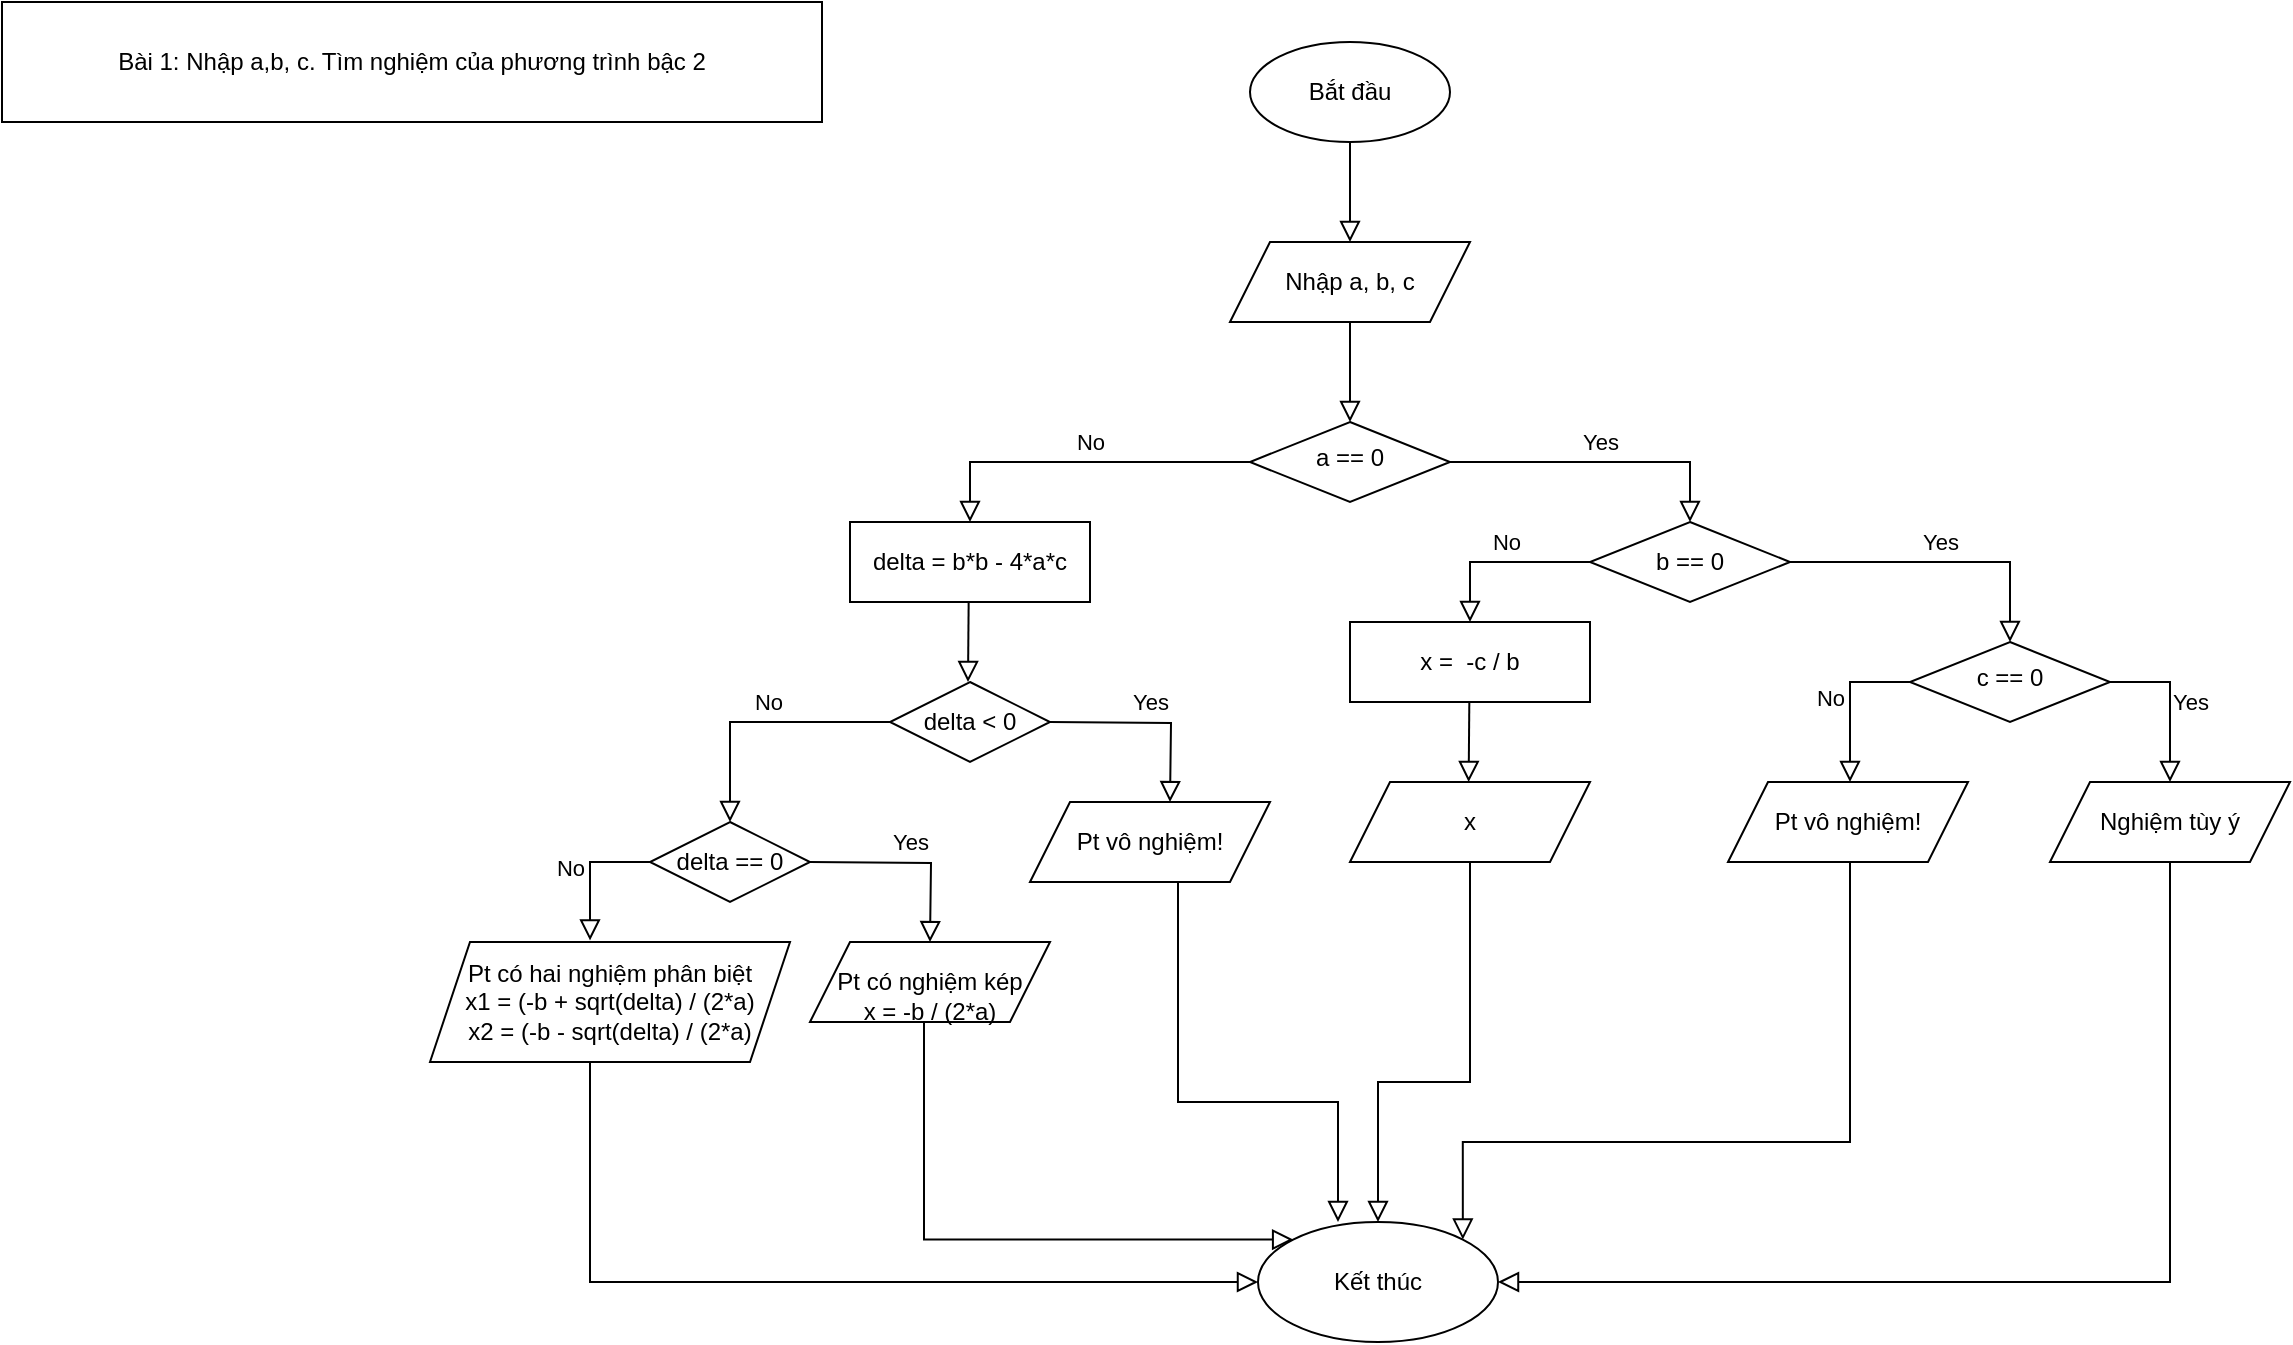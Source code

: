<mxfile version="21.0.2" type="github">
  <diagram id="C5RBs43oDa-KdzZeNtuy" name="Page-1">
    <mxGraphModel dx="1918" dy="800" grid="1" gridSize="10" guides="1" tooltips="1" connect="1" arrows="1" fold="1" page="1" pageScale="1" pageWidth="827" pageHeight="1169" math="0" shadow="0">
      <root>
        <mxCell id="WIyWlLk6GJQsqaUBKTNV-0" />
        <mxCell id="WIyWlLk6GJQsqaUBKTNV-1" parent="WIyWlLk6GJQsqaUBKTNV-0" />
        <mxCell id="WIyWlLk6GJQsqaUBKTNV-2" value="" style="rounded=0;html=1;jettySize=auto;orthogonalLoop=1;fontSize=11;endArrow=block;endFill=0;endSize=8;strokeWidth=1;shadow=0;labelBackgroundColor=none;edgeStyle=orthogonalEdgeStyle;" parent="WIyWlLk6GJQsqaUBKTNV-1" edge="1">
          <mxGeometry relative="1" as="geometry">
            <mxPoint x="874" y="220" as="sourcePoint" />
            <mxPoint x="874" y="270" as="targetPoint" />
          </mxGeometry>
        </mxCell>
        <mxCell id="WIyWlLk6GJQsqaUBKTNV-8" value="No" style="rounded=0;html=1;jettySize=auto;orthogonalLoop=1;fontSize=11;endArrow=block;endFill=0;endSize=8;strokeWidth=1;shadow=0;labelBackgroundColor=none;edgeStyle=orthogonalEdgeStyle;entryX=0.5;entryY=0;entryDx=0;entryDy=0;" parent="WIyWlLk6GJQsqaUBKTNV-1" source="WIyWlLk6GJQsqaUBKTNV-10" target="CyENhcCUOeG8lhQ-ETVA-25" edge="1">
          <mxGeometry x="-0.058" y="-10" relative="1" as="geometry">
            <mxPoint as="offset" />
            <mxPoint x="714.04" y="410" as="targetPoint" />
            <Array as="points">
              <mxPoint x="684" y="380" />
            </Array>
          </mxGeometry>
        </mxCell>
        <mxCell id="WIyWlLk6GJQsqaUBKTNV-9" value="Yes" style="edgeStyle=orthogonalEdgeStyle;rounded=0;html=1;jettySize=auto;orthogonalLoop=1;fontSize=11;endArrow=block;endFill=0;endSize=8;strokeWidth=1;shadow=0;labelBackgroundColor=none;" parent="WIyWlLk6GJQsqaUBKTNV-1" source="WIyWlLk6GJQsqaUBKTNV-10" target="CyENhcCUOeG8lhQ-ETVA-7" edge="1">
          <mxGeometry y="10" relative="1" as="geometry">
            <mxPoint as="offset" />
            <mxPoint x="1034.077" y="410" as="targetPoint" />
          </mxGeometry>
        </mxCell>
        <mxCell id="WIyWlLk6GJQsqaUBKTNV-10" value="a == 0" style="rhombus;whiteSpace=wrap;html=1;shadow=0;fontFamily=Helvetica;fontSize=12;align=center;strokeWidth=1;spacing=6;spacingTop=-4;" parent="WIyWlLk6GJQsqaUBKTNV-1" vertex="1">
          <mxGeometry x="824" y="360" width="100" height="40" as="geometry" />
        </mxCell>
        <mxCell id="CyENhcCUOeG8lhQ-ETVA-0" value="Bắt đầu" style="ellipse;whiteSpace=wrap;html=1;" vertex="1" parent="WIyWlLk6GJQsqaUBKTNV-1">
          <mxGeometry x="824" y="170" width="100" height="50" as="geometry" />
        </mxCell>
        <mxCell id="CyENhcCUOeG8lhQ-ETVA-7" value="b == 0" style="rhombus;whiteSpace=wrap;html=1;" vertex="1" parent="WIyWlLk6GJQsqaUBKTNV-1">
          <mxGeometry x="994" y="410" width="100" height="40" as="geometry" />
        </mxCell>
        <mxCell id="CyENhcCUOeG8lhQ-ETVA-8" value="c == 0" style="rhombus;whiteSpace=wrap;html=1;shadow=0;fontFamily=Helvetica;fontSize=12;align=center;strokeWidth=1;spacing=6;spacingTop=-4;" vertex="1" parent="WIyWlLk6GJQsqaUBKTNV-1">
          <mxGeometry x="1154" y="470" width="100" height="40" as="geometry" />
        </mxCell>
        <mxCell id="CyENhcCUOeG8lhQ-ETVA-9" value="Yes" style="edgeStyle=orthogonalEdgeStyle;rounded=0;html=1;jettySize=auto;orthogonalLoop=1;fontSize=11;endArrow=block;endFill=0;endSize=8;strokeWidth=1;shadow=0;labelBackgroundColor=none;entryX=0.5;entryY=0;entryDx=0;entryDy=0;exitX=1;exitY=0.5;exitDx=0;exitDy=0;" edge="1" parent="WIyWlLk6GJQsqaUBKTNV-1" source="CyENhcCUOeG8lhQ-ETVA-7" target="CyENhcCUOeG8lhQ-ETVA-8">
          <mxGeometry y="10" relative="1" as="geometry">
            <mxPoint as="offset" />
            <mxPoint x="1124" y="430" as="sourcePoint" />
            <mxPoint x="1234.077" y="460" as="targetPoint" />
            <Array as="points">
              <mxPoint x="1204" y="430" />
            </Array>
          </mxGeometry>
        </mxCell>
        <mxCell id="CyENhcCUOeG8lhQ-ETVA-10" value="Yes" style="edgeStyle=orthogonalEdgeStyle;rounded=0;html=1;jettySize=auto;orthogonalLoop=1;fontSize=11;endArrow=block;endFill=0;endSize=8;strokeWidth=1;shadow=0;labelBackgroundColor=none;exitX=1;exitY=0.5;exitDx=0;exitDy=0;entryX=0.5;entryY=0;entryDx=0;entryDy=0;" edge="1" parent="WIyWlLk6GJQsqaUBKTNV-1" source="CyENhcCUOeG8lhQ-ETVA-8" target="CyENhcCUOeG8lhQ-ETVA-22">
          <mxGeometry y="10" relative="1" as="geometry">
            <mxPoint as="offset" />
            <mxPoint x="1284" y="470" as="sourcePoint" />
            <mxPoint x="1284" y="530" as="targetPoint" />
            <Array as="points">
              <mxPoint x="1284" y="490" />
            </Array>
          </mxGeometry>
        </mxCell>
        <mxCell id="CyENhcCUOeG8lhQ-ETVA-12" value="No" style="rounded=0;html=1;jettySize=auto;orthogonalLoop=1;fontSize=11;endArrow=block;endFill=0;endSize=8;strokeWidth=1;shadow=0;labelBackgroundColor=none;edgeStyle=orthogonalEdgeStyle;" edge="1" parent="WIyWlLk6GJQsqaUBKTNV-1">
          <mxGeometry x="-0.058" y="-10" relative="1" as="geometry">
            <mxPoint as="offset" />
            <mxPoint x="1154" y="490" as="sourcePoint" />
            <mxPoint x="1124" y="540" as="targetPoint" />
            <Array as="points">
              <mxPoint x="1124" y="490" />
            </Array>
          </mxGeometry>
        </mxCell>
        <mxCell id="CyENhcCUOeG8lhQ-ETVA-17" value="No" style="rounded=0;html=1;jettySize=auto;orthogonalLoop=1;fontSize=11;endArrow=block;endFill=0;endSize=8;strokeWidth=1;shadow=0;labelBackgroundColor=none;edgeStyle=orthogonalEdgeStyle;entryX=0.5;entryY=0;entryDx=0;entryDy=0;" edge="1" parent="WIyWlLk6GJQsqaUBKTNV-1" target="CyENhcCUOeG8lhQ-ETVA-24">
          <mxGeometry x="-0.058" y="-10" relative="1" as="geometry">
            <mxPoint as="offset" />
            <mxPoint x="994" y="430" as="sourcePoint" />
            <mxPoint x="934" y="470" as="targetPoint" />
            <Array as="points">
              <mxPoint x="934" y="430" />
            </Array>
          </mxGeometry>
        </mxCell>
        <mxCell id="CyENhcCUOeG8lhQ-ETVA-19" value="Nhập a, b, c" style="shape=parallelogram;perimeter=parallelogramPerimeter;whiteSpace=wrap;html=1;fixedSize=1;" vertex="1" parent="WIyWlLk6GJQsqaUBKTNV-1">
          <mxGeometry x="814" y="270" width="120" height="40" as="geometry" />
        </mxCell>
        <mxCell id="CyENhcCUOeG8lhQ-ETVA-21" value="Pt vô nghiệm!" style="shape=parallelogram;perimeter=parallelogramPerimeter;whiteSpace=wrap;html=1;fixedSize=1;" vertex="1" parent="WIyWlLk6GJQsqaUBKTNV-1">
          <mxGeometry x="1063" y="540" width="120" height="40" as="geometry" />
        </mxCell>
        <mxCell id="CyENhcCUOeG8lhQ-ETVA-22" value="Nghiệm tùy ý" style="shape=parallelogram;perimeter=parallelogramPerimeter;whiteSpace=wrap;html=1;fixedSize=1;" vertex="1" parent="WIyWlLk6GJQsqaUBKTNV-1">
          <mxGeometry x="1224" y="540" width="120" height="40" as="geometry" />
        </mxCell>
        <mxCell id="CyENhcCUOeG8lhQ-ETVA-24" value="x =&amp;nbsp; -c / b" style="rounded=0;whiteSpace=wrap;html=1;" vertex="1" parent="WIyWlLk6GJQsqaUBKTNV-1">
          <mxGeometry x="874" y="460" width="120" height="40" as="geometry" />
        </mxCell>
        <mxCell id="CyENhcCUOeG8lhQ-ETVA-25" value="delta = b*b - 4*a*c" style="rounded=0;whiteSpace=wrap;html=1;" vertex="1" parent="WIyWlLk6GJQsqaUBKTNV-1">
          <mxGeometry x="624" y="410" width="120" height="40" as="geometry" />
        </mxCell>
        <mxCell id="CyENhcCUOeG8lhQ-ETVA-26" value="delta &amp;lt; 0" style="rhombus;whiteSpace=wrap;html=1;" vertex="1" parent="WIyWlLk6GJQsqaUBKTNV-1">
          <mxGeometry x="644" y="490" width="80" height="40" as="geometry" />
        </mxCell>
        <mxCell id="CyENhcCUOeG8lhQ-ETVA-29" value="" style="rounded=0;html=1;jettySize=auto;orthogonalLoop=1;fontSize=11;endArrow=block;endFill=0;endSize=8;strokeWidth=1;shadow=0;labelBackgroundColor=none;edgeStyle=orthogonalEdgeStyle;" edge="1" parent="WIyWlLk6GJQsqaUBKTNV-1">
          <mxGeometry relative="1" as="geometry">
            <mxPoint x="683.33" y="450" as="sourcePoint" />
            <mxPoint x="683" y="490" as="targetPoint" />
            <Array as="points">
              <mxPoint x="683.33" y="450" />
            </Array>
          </mxGeometry>
        </mxCell>
        <mxCell id="CyENhcCUOeG8lhQ-ETVA-30" value="" style="rounded=0;html=1;jettySize=auto;orthogonalLoop=1;fontSize=11;endArrow=block;endFill=0;endSize=8;strokeWidth=1;shadow=0;labelBackgroundColor=none;edgeStyle=orthogonalEdgeStyle;" edge="1" parent="WIyWlLk6GJQsqaUBKTNV-1">
          <mxGeometry relative="1" as="geometry">
            <mxPoint x="933.66" y="500" as="sourcePoint" />
            <mxPoint x="933.33" y="540" as="targetPoint" />
            <Array as="points">
              <mxPoint x="933.66" y="500" />
            </Array>
          </mxGeometry>
        </mxCell>
        <mxCell id="CyENhcCUOeG8lhQ-ETVA-31" value="x" style="shape=parallelogram;perimeter=parallelogramPerimeter;whiteSpace=wrap;html=1;fixedSize=1;" vertex="1" parent="WIyWlLk6GJQsqaUBKTNV-1">
          <mxGeometry x="874" y="540" width="120" height="40" as="geometry" />
        </mxCell>
        <mxCell id="CyENhcCUOeG8lhQ-ETVA-32" value="Yes" style="edgeStyle=orthogonalEdgeStyle;rounded=0;html=1;jettySize=auto;orthogonalLoop=1;fontSize=11;endArrow=block;endFill=0;endSize=8;strokeWidth=1;shadow=0;labelBackgroundColor=none;" edge="1" parent="WIyWlLk6GJQsqaUBKTNV-1">
          <mxGeometry y="10" relative="1" as="geometry">
            <mxPoint as="offset" />
            <mxPoint x="724" y="510" as="sourcePoint" />
            <mxPoint x="784" y="550" as="targetPoint" />
          </mxGeometry>
        </mxCell>
        <mxCell id="CyENhcCUOeG8lhQ-ETVA-33" value="Pt vô nghiệm!" style="shape=parallelogram;perimeter=parallelogramPerimeter;whiteSpace=wrap;html=1;fixedSize=1;" vertex="1" parent="WIyWlLk6GJQsqaUBKTNV-1">
          <mxGeometry x="714" y="550" width="120" height="40" as="geometry" />
        </mxCell>
        <mxCell id="CyENhcCUOeG8lhQ-ETVA-34" value="No" style="rounded=0;html=1;jettySize=auto;orthogonalLoop=1;fontSize=11;endArrow=block;endFill=0;endSize=8;strokeWidth=1;shadow=0;labelBackgroundColor=none;edgeStyle=orthogonalEdgeStyle;" edge="1" parent="WIyWlLk6GJQsqaUBKTNV-1">
          <mxGeometry x="-0.058" y="-10" relative="1" as="geometry">
            <mxPoint as="offset" />
            <mxPoint x="644" y="510" as="sourcePoint" />
            <mxPoint x="564" y="560" as="targetPoint" />
            <Array as="points">
              <mxPoint x="564" y="510" />
              <mxPoint x="564" y="560" />
            </Array>
          </mxGeometry>
        </mxCell>
        <mxCell id="CyENhcCUOeG8lhQ-ETVA-35" value="delta == 0" style="rhombus;whiteSpace=wrap;html=1;" vertex="1" parent="WIyWlLk6GJQsqaUBKTNV-1">
          <mxGeometry x="524" y="560" width="80" height="40" as="geometry" />
        </mxCell>
        <mxCell id="CyENhcCUOeG8lhQ-ETVA-36" value="Yes" style="edgeStyle=orthogonalEdgeStyle;rounded=0;html=1;jettySize=auto;orthogonalLoop=1;fontSize=11;endArrow=block;endFill=0;endSize=8;strokeWidth=1;shadow=0;labelBackgroundColor=none;" edge="1" parent="WIyWlLk6GJQsqaUBKTNV-1">
          <mxGeometry y="10" relative="1" as="geometry">
            <mxPoint as="offset" />
            <mxPoint x="604" y="580" as="sourcePoint" />
            <mxPoint x="664" y="620" as="targetPoint" />
          </mxGeometry>
        </mxCell>
        <mxCell id="CyENhcCUOeG8lhQ-ETVA-37" style="edgeStyle=orthogonalEdgeStyle;rounded=0;orthogonalLoop=1;jettySize=auto;html=1;exitX=0.5;exitY=1;exitDx=0;exitDy=0;" edge="1" parent="WIyWlLk6GJQsqaUBKTNV-1" source="CyENhcCUOeG8lhQ-ETVA-35">
          <mxGeometry relative="1" as="geometry">
            <mxPoint x="564" y="600" as="targetPoint" />
          </mxGeometry>
        </mxCell>
        <mxCell id="CyENhcCUOeG8lhQ-ETVA-39" value="No" style="rounded=0;html=1;jettySize=auto;orthogonalLoop=1;fontSize=11;endArrow=block;endFill=0;endSize=8;strokeWidth=1;shadow=0;labelBackgroundColor=none;edgeStyle=orthogonalEdgeStyle;entryX=0.449;entryY=-0.014;entryDx=0;entryDy=0;entryPerimeter=0;" edge="1" parent="WIyWlLk6GJQsqaUBKTNV-1" target="CyENhcCUOeG8lhQ-ETVA-44">
          <mxGeometry x="-0.058" y="-10" relative="1" as="geometry">
            <mxPoint as="offset" />
            <mxPoint x="524" y="580" as="sourcePoint" />
            <mxPoint x="464" y="620" as="targetPoint" />
            <Array as="points">
              <mxPoint x="494" y="580" />
              <mxPoint x="494" y="619" />
            </Array>
          </mxGeometry>
        </mxCell>
        <mxCell id="CyENhcCUOeG8lhQ-ETVA-41" value="Kết thúc" style="ellipse;whiteSpace=wrap;html=1;" vertex="1" parent="WIyWlLk6GJQsqaUBKTNV-1">
          <mxGeometry x="828" y="760" width="120" height="60" as="geometry" />
        </mxCell>
        <mxCell id="CyENhcCUOeG8lhQ-ETVA-42" value="" style="rounded=0;html=1;jettySize=auto;orthogonalLoop=1;fontSize=11;endArrow=block;endFill=0;endSize=8;strokeWidth=1;shadow=0;labelBackgroundColor=none;edgeStyle=orthogonalEdgeStyle;entryX=0;entryY=0.5;entryDx=0;entryDy=0;" edge="1" parent="WIyWlLk6GJQsqaUBKTNV-1" target="CyENhcCUOeG8lhQ-ETVA-41">
          <mxGeometry relative="1" as="geometry">
            <mxPoint x="494" y="680" as="sourcePoint" />
            <mxPoint x="494" y="732.424" as="targetPoint" />
            <Array as="points">
              <mxPoint x="494" y="790" />
            </Array>
          </mxGeometry>
        </mxCell>
        <mxCell id="CyENhcCUOeG8lhQ-ETVA-43" value="&lt;br&gt;Pt có nghiệm kép&lt;br style=&quot;border-color: var(--border-color);&quot;&gt;&lt;span style=&quot;border-color: var(--border-color);&quot;&gt;x = -b / (2*a)&lt;/span&gt;" style="shape=parallelogram;perimeter=parallelogramPerimeter;whiteSpace=wrap;html=1;fixedSize=1;" vertex="1" parent="WIyWlLk6GJQsqaUBKTNV-1">
          <mxGeometry x="604" y="620" width="120" height="40" as="geometry" />
        </mxCell>
        <mxCell id="CyENhcCUOeG8lhQ-ETVA-44" value="Pt có hai nghiệm phân biệt&lt;br style=&quot;border-color: var(--border-color);&quot;&gt;x1 = (-b + sqrt(delta) / (2*a)&lt;br style=&quot;border-color: var(--border-color);&quot;&gt;x2 = (-b - sqrt(delta) / (2*a)" style="shape=parallelogram;perimeter=parallelogramPerimeter;whiteSpace=wrap;html=1;fixedSize=1;" vertex="1" parent="WIyWlLk6GJQsqaUBKTNV-1">
          <mxGeometry x="414" y="620" width="180" height="60" as="geometry" />
        </mxCell>
        <mxCell id="CyENhcCUOeG8lhQ-ETVA-46" value="" style="rounded=0;html=1;jettySize=auto;orthogonalLoop=1;fontSize=11;endArrow=block;endFill=0;endSize=8;strokeWidth=1;shadow=0;labelBackgroundColor=none;edgeStyle=orthogonalEdgeStyle;entryX=0;entryY=0;entryDx=0;entryDy=0;" edge="1" parent="WIyWlLk6GJQsqaUBKTNV-1" target="CyENhcCUOeG8lhQ-ETVA-41">
          <mxGeometry relative="1" as="geometry">
            <mxPoint x="661" y="660" as="sourcePoint" />
            <mxPoint x="834" y="770" as="targetPoint" />
            <Array as="points">
              <mxPoint x="661" y="769" />
            </Array>
          </mxGeometry>
        </mxCell>
        <mxCell id="CyENhcCUOeG8lhQ-ETVA-47" value="" style="rounded=0;html=1;jettySize=auto;orthogonalLoop=1;fontSize=11;endArrow=block;endFill=0;endSize=8;strokeWidth=1;shadow=0;labelBackgroundColor=none;edgeStyle=orthogonalEdgeStyle;" edge="1" parent="WIyWlLk6GJQsqaUBKTNV-1">
          <mxGeometry relative="1" as="geometry">
            <mxPoint x="788" y="590" as="sourcePoint" />
            <mxPoint x="868" y="760" as="targetPoint" />
            <Array as="points">
              <mxPoint x="788" y="700" />
            </Array>
          </mxGeometry>
        </mxCell>
        <mxCell id="CyENhcCUOeG8lhQ-ETVA-48" value="" style="rounded=0;html=1;jettySize=auto;orthogonalLoop=1;fontSize=11;endArrow=block;endFill=0;endSize=8;strokeWidth=1;shadow=0;labelBackgroundColor=none;edgeStyle=orthogonalEdgeStyle;entryX=0.5;entryY=0;entryDx=0;entryDy=0;" edge="1" parent="WIyWlLk6GJQsqaUBKTNV-1" target="CyENhcCUOeG8lhQ-ETVA-41">
          <mxGeometry relative="1" as="geometry">
            <mxPoint x="934" y="580" as="sourcePoint" />
            <mxPoint x="1268" y="690" as="targetPoint" />
            <Array as="points">
              <mxPoint x="934" y="690" />
              <mxPoint x="888" y="690" />
            </Array>
          </mxGeometry>
        </mxCell>
        <mxCell id="CyENhcCUOeG8lhQ-ETVA-49" value="" style="rounded=0;html=1;jettySize=auto;orthogonalLoop=1;fontSize=11;endArrow=block;endFill=0;endSize=8;strokeWidth=1;shadow=0;labelBackgroundColor=none;edgeStyle=orthogonalEdgeStyle;entryX=1;entryY=0.5;entryDx=0;entryDy=0;" edge="1" parent="WIyWlLk6GJQsqaUBKTNV-1" target="CyENhcCUOeG8lhQ-ETVA-41">
          <mxGeometry relative="1" as="geometry">
            <mxPoint x="1284" y="580" as="sourcePoint" />
            <mxPoint x="1451" y="790" as="targetPoint" />
            <Array as="points">
              <mxPoint x="1284" y="790" />
            </Array>
          </mxGeometry>
        </mxCell>
        <mxCell id="CyENhcCUOeG8lhQ-ETVA-50" value="" style="rounded=0;html=1;jettySize=auto;orthogonalLoop=1;fontSize=11;endArrow=block;endFill=0;endSize=8;strokeWidth=1;shadow=0;labelBackgroundColor=none;edgeStyle=orthogonalEdgeStyle;entryX=1;entryY=0;entryDx=0;entryDy=0;" edge="1" parent="WIyWlLk6GJQsqaUBKTNV-1" target="CyENhcCUOeG8lhQ-ETVA-41">
          <mxGeometry relative="1" as="geometry">
            <mxPoint x="1124" y="580" as="sourcePoint" />
            <mxPoint x="1458" y="690" as="targetPoint" />
            <Array as="points">
              <mxPoint x="1124" y="720" />
              <mxPoint x="930" y="720" />
            </Array>
          </mxGeometry>
        </mxCell>
        <mxCell id="CyENhcCUOeG8lhQ-ETVA-52" value="" style="rounded=0;html=1;jettySize=auto;orthogonalLoop=1;fontSize=11;endArrow=block;endFill=0;endSize=8;strokeWidth=1;shadow=0;labelBackgroundColor=none;edgeStyle=orthogonalEdgeStyle;" edge="1" parent="WIyWlLk6GJQsqaUBKTNV-1">
          <mxGeometry relative="1" as="geometry">
            <mxPoint x="874" y="310" as="sourcePoint" />
            <mxPoint x="874" y="360" as="targetPoint" />
          </mxGeometry>
        </mxCell>
        <mxCell id="CyENhcCUOeG8lhQ-ETVA-53" value="Bài 1: Nhập a,b, c. Tìm nghiệm của phương trình bậc 2" style="rounded=0;whiteSpace=wrap;html=1;" vertex="1" parent="WIyWlLk6GJQsqaUBKTNV-1">
          <mxGeometry x="200" y="150" width="410" height="60" as="geometry" />
        </mxCell>
      </root>
    </mxGraphModel>
  </diagram>
</mxfile>
